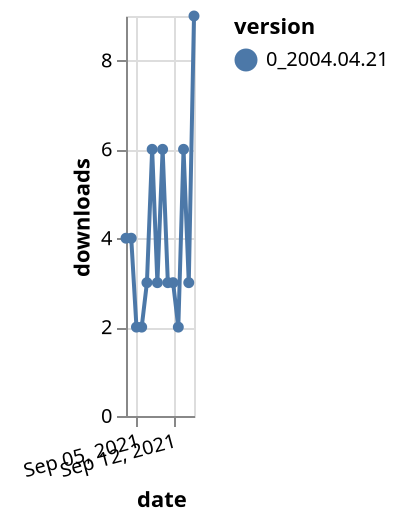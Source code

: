 {"$schema": "https://vega.github.io/schema/vega-lite/v5.json", "description": "A simple bar chart with embedded data.", "data": {"values": [{"date": "2021-09-03", "total": 9493, "delta": 4, "version": "0_2004.04.21"}, {"date": "2021-09-04", "total": 9497, "delta": 4, "version": "0_2004.04.21"}, {"date": "2021-09-05", "total": 9499, "delta": 2, "version": "0_2004.04.21"}, {"date": "2021-09-06", "total": 9501, "delta": 2, "version": "0_2004.04.21"}, {"date": "2021-09-07", "total": 9504, "delta": 3, "version": "0_2004.04.21"}, {"date": "2021-09-08", "total": 9510, "delta": 6, "version": "0_2004.04.21"}, {"date": "2021-09-09", "total": 9513, "delta": 3, "version": "0_2004.04.21"}, {"date": "2021-09-10", "total": 9519, "delta": 6, "version": "0_2004.04.21"}, {"date": "2021-09-11", "total": 9522, "delta": 3, "version": "0_2004.04.21"}, {"date": "2021-09-12", "total": 9525, "delta": 3, "version": "0_2004.04.21"}, {"date": "2021-09-13", "total": 9527, "delta": 2, "version": "0_2004.04.21"}, {"date": "2021-09-14", "total": 9533, "delta": 6, "version": "0_2004.04.21"}, {"date": "2021-09-15", "total": 9536, "delta": 3, "version": "0_2004.04.21"}, {"date": "2021-09-16", "total": 9545, "delta": 9, "version": "0_2004.04.21"}]}, "width": "container", "mark": {"type": "line", "point": {"filled": true}}, "encoding": {"x": {"field": "date", "type": "temporal", "timeUnit": "yearmonthdate", "title": "date", "axis": {"labelAngle": -15}}, "y": {"field": "delta", "type": "quantitative", "title": "downloads"}, "color": {"field": "version", "type": "nominal"}, "tooltip": {"field": "delta"}}}